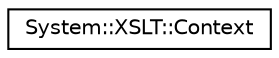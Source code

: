 digraph G
{
  edge [fontname="Helvetica",fontsize="10",labelfontname="Helvetica",labelfontsize="10"];
  node [fontname="Helvetica",fontsize="10",shape=record];
  rankdir="LR";
  Node1 [label="System::XSLT::Context",height=0.2,width=0.4,color="black", fillcolor="white", style="filled",URL="$class_system_1_1_x_s_l_t_1_1_context.html"];
}
